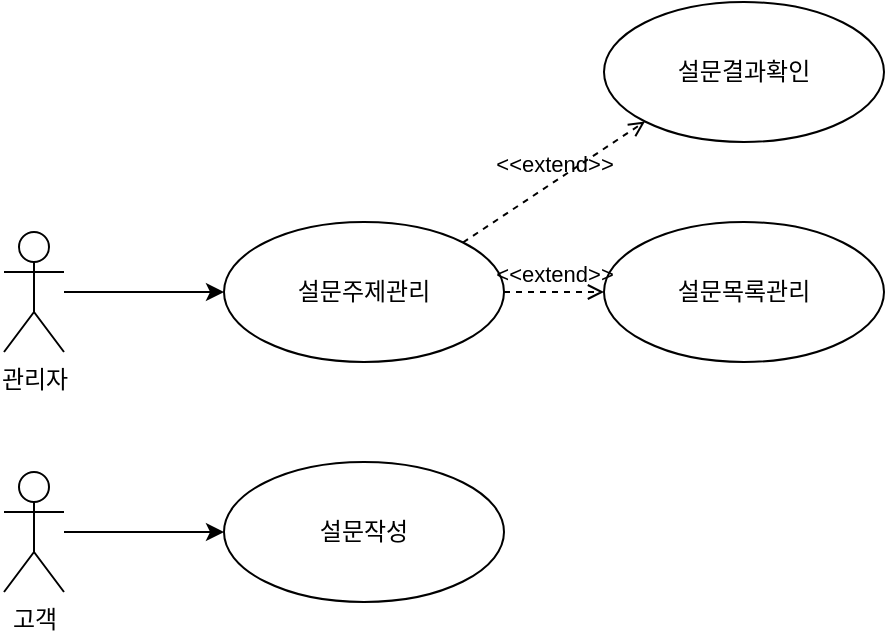 <mxfile version="21.6.6" type="device">
  <diagram name="Page-1" id="iGl-K6CeYkl5nsBy4zew">
    <mxGraphModel dx="1434" dy="750" grid="1" gridSize="10" guides="1" tooltips="1" connect="1" arrows="1" fold="1" page="1" pageScale="1" pageWidth="827" pageHeight="1169" math="0" shadow="0">
      <root>
        <mxCell id="0" />
        <mxCell id="1" parent="0" />
        <mxCell id="T_uu0p4OpImOTo_Fwofj-11" value="" style="edgeStyle=orthogonalEdgeStyle;rounded=0;orthogonalLoop=1;jettySize=auto;html=1;" parent="1" source="T_uu0p4OpImOTo_Fwofj-1" target="T_uu0p4OpImOTo_Fwofj-2" edge="1">
          <mxGeometry relative="1" as="geometry" />
        </mxCell>
        <mxCell id="T_uu0p4OpImOTo_Fwofj-1" value="관리자" style="shape=umlActor;verticalLabelPosition=bottom;verticalAlign=top;html=1;outlineConnect=0;" parent="1" vertex="1">
          <mxGeometry x="50" y="135" width="30" height="60" as="geometry" />
        </mxCell>
        <mxCell id="T_uu0p4OpImOTo_Fwofj-2" value="설문주제관리" style="ellipse;whiteSpace=wrap;html=1;" parent="1" vertex="1">
          <mxGeometry x="160" y="130" width="140" height="70" as="geometry" />
        </mxCell>
        <mxCell id="T_uu0p4OpImOTo_Fwofj-3" value="설문목록관리" style="ellipse;whiteSpace=wrap;html=1;" parent="1" vertex="1">
          <mxGeometry x="350" y="130" width="140" height="70" as="geometry" />
        </mxCell>
        <mxCell id="T_uu0p4OpImOTo_Fwofj-4" value="설문결과확인" style="ellipse;whiteSpace=wrap;html=1;" parent="1" vertex="1">
          <mxGeometry x="350" y="20" width="140" height="70" as="geometry" />
        </mxCell>
        <mxCell id="T_uu0p4OpImOTo_Fwofj-6" value="&amp;lt;&amp;lt;extend&amp;gt;&amp;gt;" style="html=1;verticalAlign=bottom;labelBackgroundColor=none;endArrow=open;endFill=0;dashed=1;rounded=0;exitX=1;exitY=0.5;exitDx=0;exitDy=0;entryX=0;entryY=0.5;entryDx=0;entryDy=0;" parent="1" source="T_uu0p4OpImOTo_Fwofj-2" target="T_uu0p4OpImOTo_Fwofj-3" edge="1">
          <mxGeometry width="160" relative="1" as="geometry">
            <mxPoint x="340" y="300" as="sourcePoint" />
            <mxPoint x="500" y="300" as="targetPoint" />
          </mxGeometry>
        </mxCell>
        <mxCell id="T_uu0p4OpImOTo_Fwofj-7" value="&amp;lt;&amp;lt;extend&amp;gt;&amp;gt;" style="html=1;verticalAlign=bottom;labelBackgroundColor=none;endArrow=open;endFill=0;dashed=1;rounded=0;exitX=1;exitY=0;exitDx=0;exitDy=0;entryX=0;entryY=1;entryDx=0;entryDy=0;" parent="1" source="T_uu0p4OpImOTo_Fwofj-2" target="T_uu0p4OpImOTo_Fwofj-4" edge="1">
          <mxGeometry width="160" relative="1" as="geometry">
            <mxPoint x="340" y="300" as="sourcePoint" />
            <mxPoint x="500" y="300" as="targetPoint" />
          </mxGeometry>
        </mxCell>
        <mxCell id="T_uu0p4OpImOTo_Fwofj-8" value="설문작성" style="ellipse;whiteSpace=wrap;html=1;" parent="1" vertex="1">
          <mxGeometry x="160" y="250" width="140" height="70" as="geometry" />
        </mxCell>
        <mxCell id="T_uu0p4OpImOTo_Fwofj-10" value="" style="edgeStyle=orthogonalEdgeStyle;rounded=0;orthogonalLoop=1;jettySize=auto;html=1;" parent="1" source="T_uu0p4OpImOTo_Fwofj-9" target="T_uu0p4OpImOTo_Fwofj-8" edge="1">
          <mxGeometry relative="1" as="geometry" />
        </mxCell>
        <mxCell id="T_uu0p4OpImOTo_Fwofj-9" value="고객" style="shape=umlActor;verticalLabelPosition=bottom;verticalAlign=top;html=1;outlineConnect=0;" parent="1" vertex="1">
          <mxGeometry x="50" y="255" width="30" height="60" as="geometry" />
        </mxCell>
      </root>
    </mxGraphModel>
  </diagram>
</mxfile>
